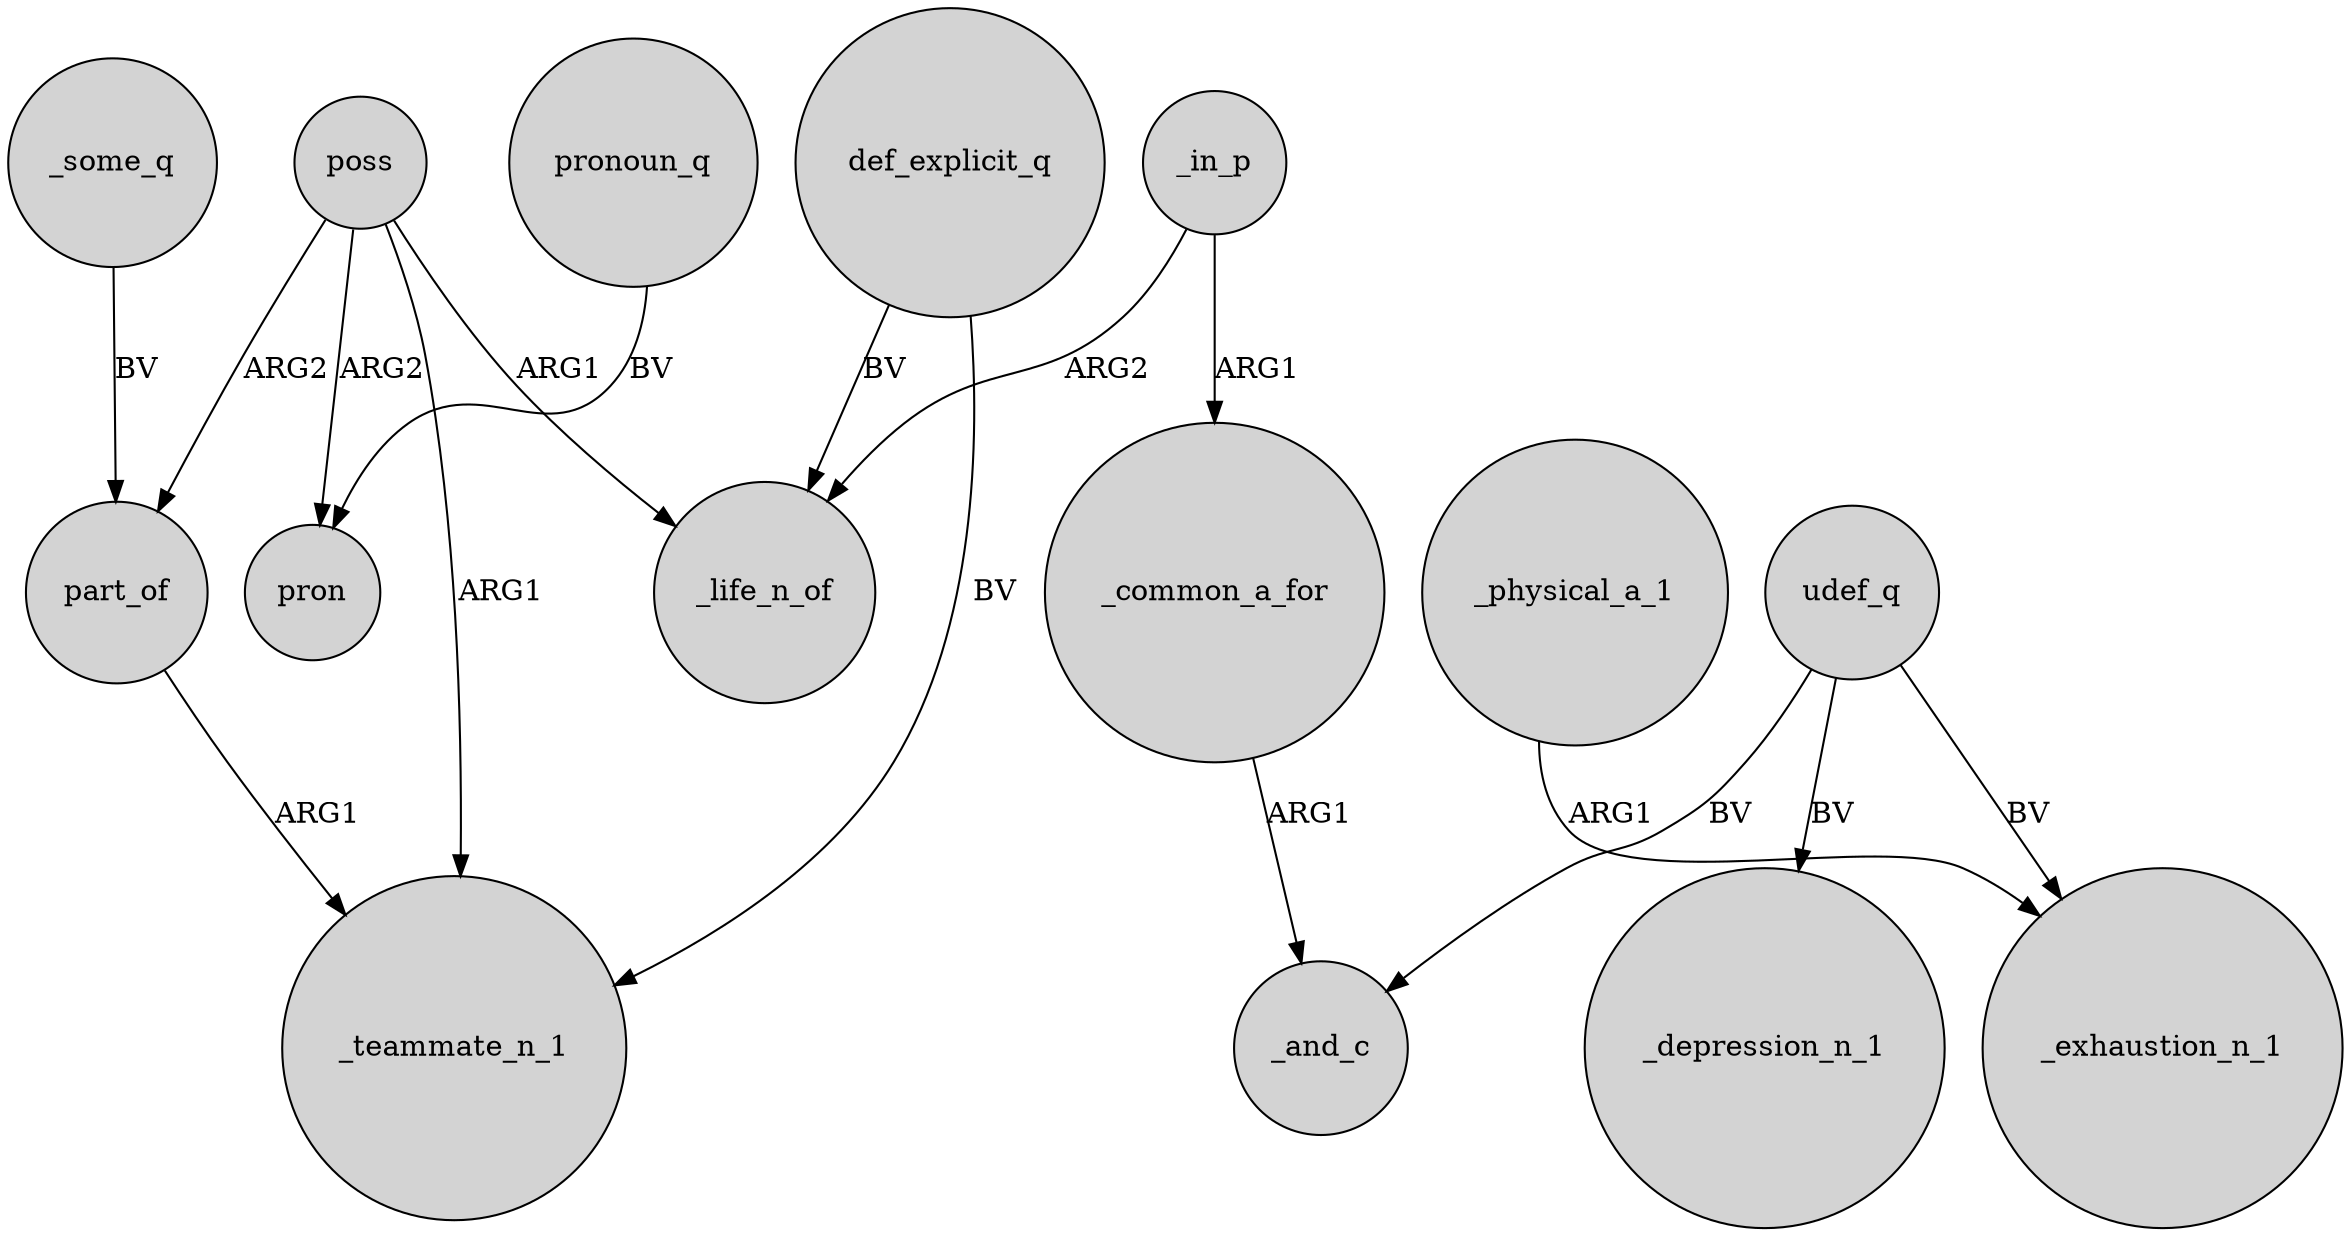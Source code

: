 digraph {
	node [shape=circle style=filled]
	poss -> part_of [label=ARG2]
	part_of -> _teammate_n_1 [label=ARG1]
	udef_q -> _depression_n_1 [label=BV]
	poss -> _teammate_n_1 [label=ARG1]
	_in_p -> _life_n_of [label=ARG2]
	udef_q -> _exhaustion_n_1 [label=BV]
	def_explicit_q -> _life_n_of [label=BV]
	poss -> pron [label=ARG2]
	def_explicit_q -> _teammate_n_1 [label=BV]
	udef_q -> _and_c [label=BV]
	_in_p -> _common_a_for [label=ARG1]
	_physical_a_1 -> _exhaustion_n_1 [label=ARG1]
	_common_a_for -> _and_c [label=ARG1]
	_some_q -> part_of [label=BV]
	poss -> _life_n_of [label=ARG1]
	pronoun_q -> pron [label=BV]
}
